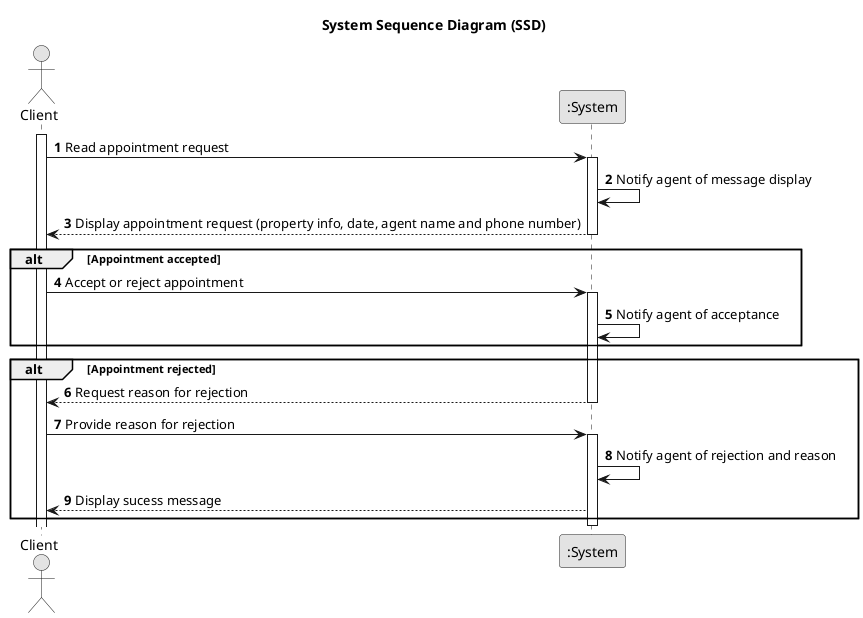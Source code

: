 @startuml
skinparam monochrome true
skinparam packageStyle rectangle
skinparam shadowing false

title System Sequence Diagram (SSD)

autonumber
actor "Client" as cl
participant ":System" as System

activate cl

cl -> System: Read appointment request
activate System
System -> System: Notify agent of message display
System --> cl: Display appointment request (property info, date, agent name and phone number)
deactivate System

alt Appointment accepted

cl -> System: Accept or reject appointment


activate System
    System -> System: Notify agent of acceptance

    end

alt Appointment rejected
    System --> cl: Request reason for rejection
    deactivate System
    cl -> System: Provide reason for rejection
    activate System
    System -> System: Notify agent of rejection and reason

    System --> cl: Display sucess message

end

deactivate System

@enduml